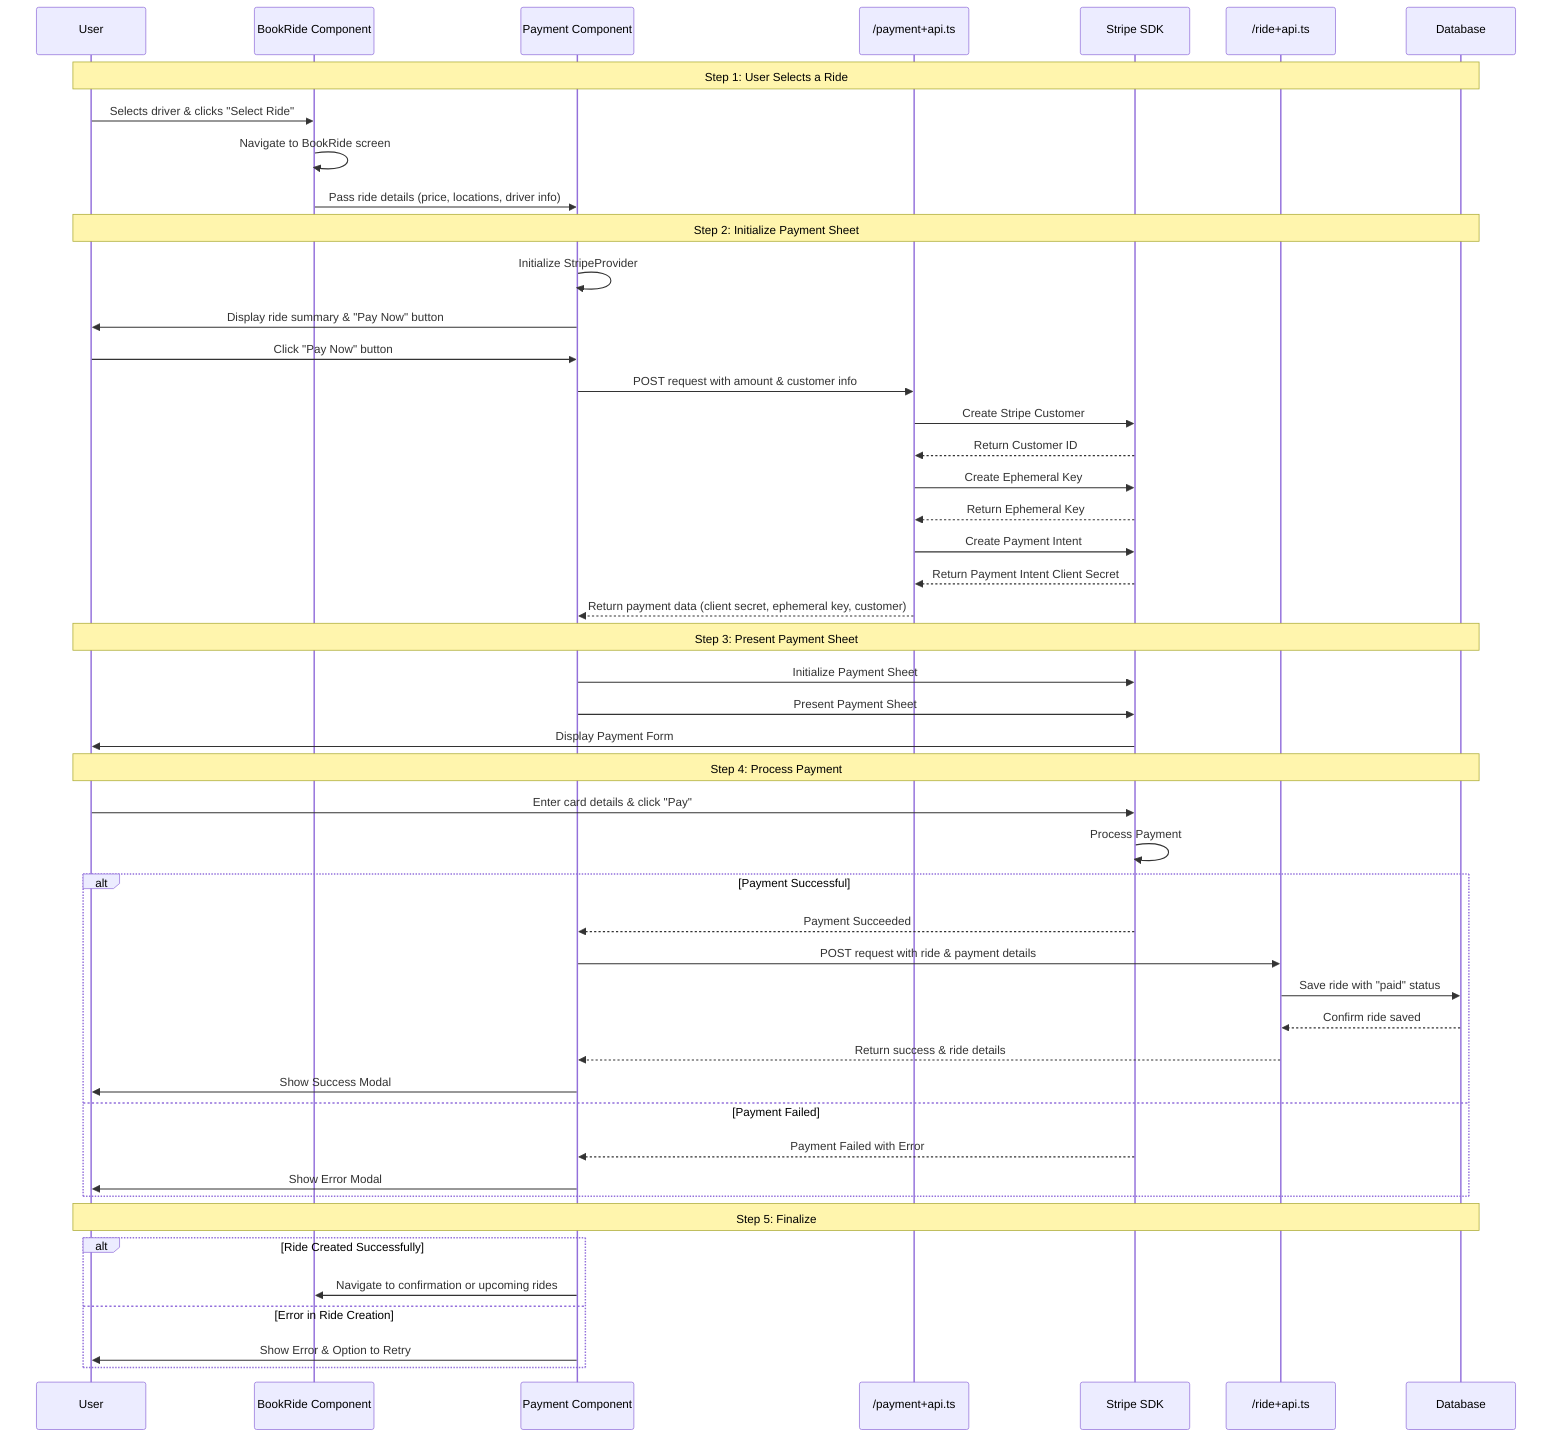 sequenceDiagram
    participant User
    participant BookRide as BookRide Component
    participant Payment as Payment Component
    participant PaymentAPI as /payment+api.ts
    participant StripeSDK as Stripe SDK
    participant RideAPI as /ride+api.ts
    participant Database

    Note over User,Database: Step 1: User Selects a Ride
    User->>BookRide: Selects driver & clicks "Select Ride"
    BookRide->>BookRide: Navigate to BookRide screen
    BookRide->>Payment: Pass ride details (price, locations, driver info)

    Note over User,Database: Step 2: Initialize Payment Sheet
    Payment->>Payment: Initialize StripeProvider
    Payment->>User: Display ride summary & "Pay Now" button
    User->>Payment: Click "Pay Now" button
    
    Payment->>PaymentAPI: POST request with amount & customer info
    
    PaymentAPI->>StripeSDK: Create Stripe Customer
    StripeSDK-->>PaymentAPI: Return Customer ID
    
    PaymentAPI->>StripeSDK: Create Ephemeral Key
    StripeSDK-->>PaymentAPI: Return Ephemeral Key
    
    PaymentAPI->>StripeSDK: Create Payment Intent
    StripeSDK-->>PaymentAPI: Return Payment Intent Client Secret
    
    PaymentAPI-->>Payment: Return payment data (client secret, ephemeral key, customer)
    
    Note over User,Database: Step 3: Present Payment Sheet
    Payment->>StripeSDK: Initialize Payment Sheet
    Payment->>StripeSDK: Present Payment Sheet
    StripeSDK->>User: Display Payment Form
    
    Note over User,Database: Step 4: Process Payment
    User->>StripeSDK: Enter card details & click "Pay"
    StripeSDK->>StripeSDK: Process Payment
    
    alt Payment Successful
        StripeSDK-->>Payment: Payment Succeeded
        
        Payment->>RideAPI: POST request with ride & payment details
        RideAPI->>Database: Save ride with "paid" status
        Database-->>RideAPI: Confirm ride saved
        RideAPI-->>Payment: Return success & ride details
        
        Payment->>User: Show Success Modal
    else Payment Failed
        StripeSDK-->>Payment: Payment Failed with Error
        Payment->>User: Show Error Modal
    end
    
    Note over User,Database: Step 5: Finalize
    alt Ride Created Successfully
        Payment->>BookRide: Navigate to confirmation or upcoming rides
    else Error in Ride Creation
        Payment->>User: Show Error & Option to Retry
    end